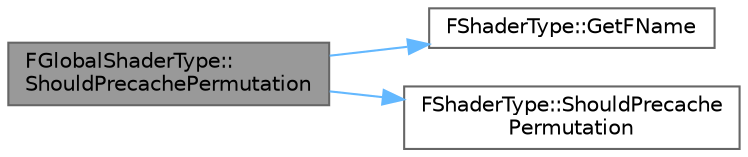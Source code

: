 digraph "FGlobalShaderType::ShouldPrecachePermutation"
{
 // INTERACTIVE_SVG=YES
 // LATEX_PDF_SIZE
  bgcolor="transparent";
  edge [fontname=Helvetica,fontsize=10,labelfontname=Helvetica,labelfontsize=10];
  node [fontname=Helvetica,fontsize=10,shape=box,height=0.2,width=0.4];
  rankdir="LR";
  Node1 [id="Node000001",label="FGlobalShaderType::\lShouldPrecachePermutation",height=0.2,width=0.4,color="gray40", fillcolor="grey60", style="filled", fontcolor="black",tooltip=" "];
  Node1 -> Node2 [id="edge1_Node000001_Node000002",color="steelblue1",style="solid",tooltip=" "];
  Node2 [id="Node000002",label="FShaderType::GetFName",height=0.2,width=0.4,color="grey40", fillcolor="white", style="filled",URL="$dc/d73/classFShaderType.html#a1773e7fdb39a996d8390f3b709e4a5da",tooltip=" "];
  Node1 -> Node3 [id="edge2_Node000001_Node000003",color="steelblue1",style="solid",tooltip=" "];
  Node3 [id="Node000003",label="FShaderType::ShouldPrecache\lPermutation",height=0.2,width=0.4,color="grey40", fillcolor="white", style="filled",URL="$dc/d73/classFShaderType.html#a2eeab8c6ca3e1b5141b44eebad178f72",tooltip=" "];
}
